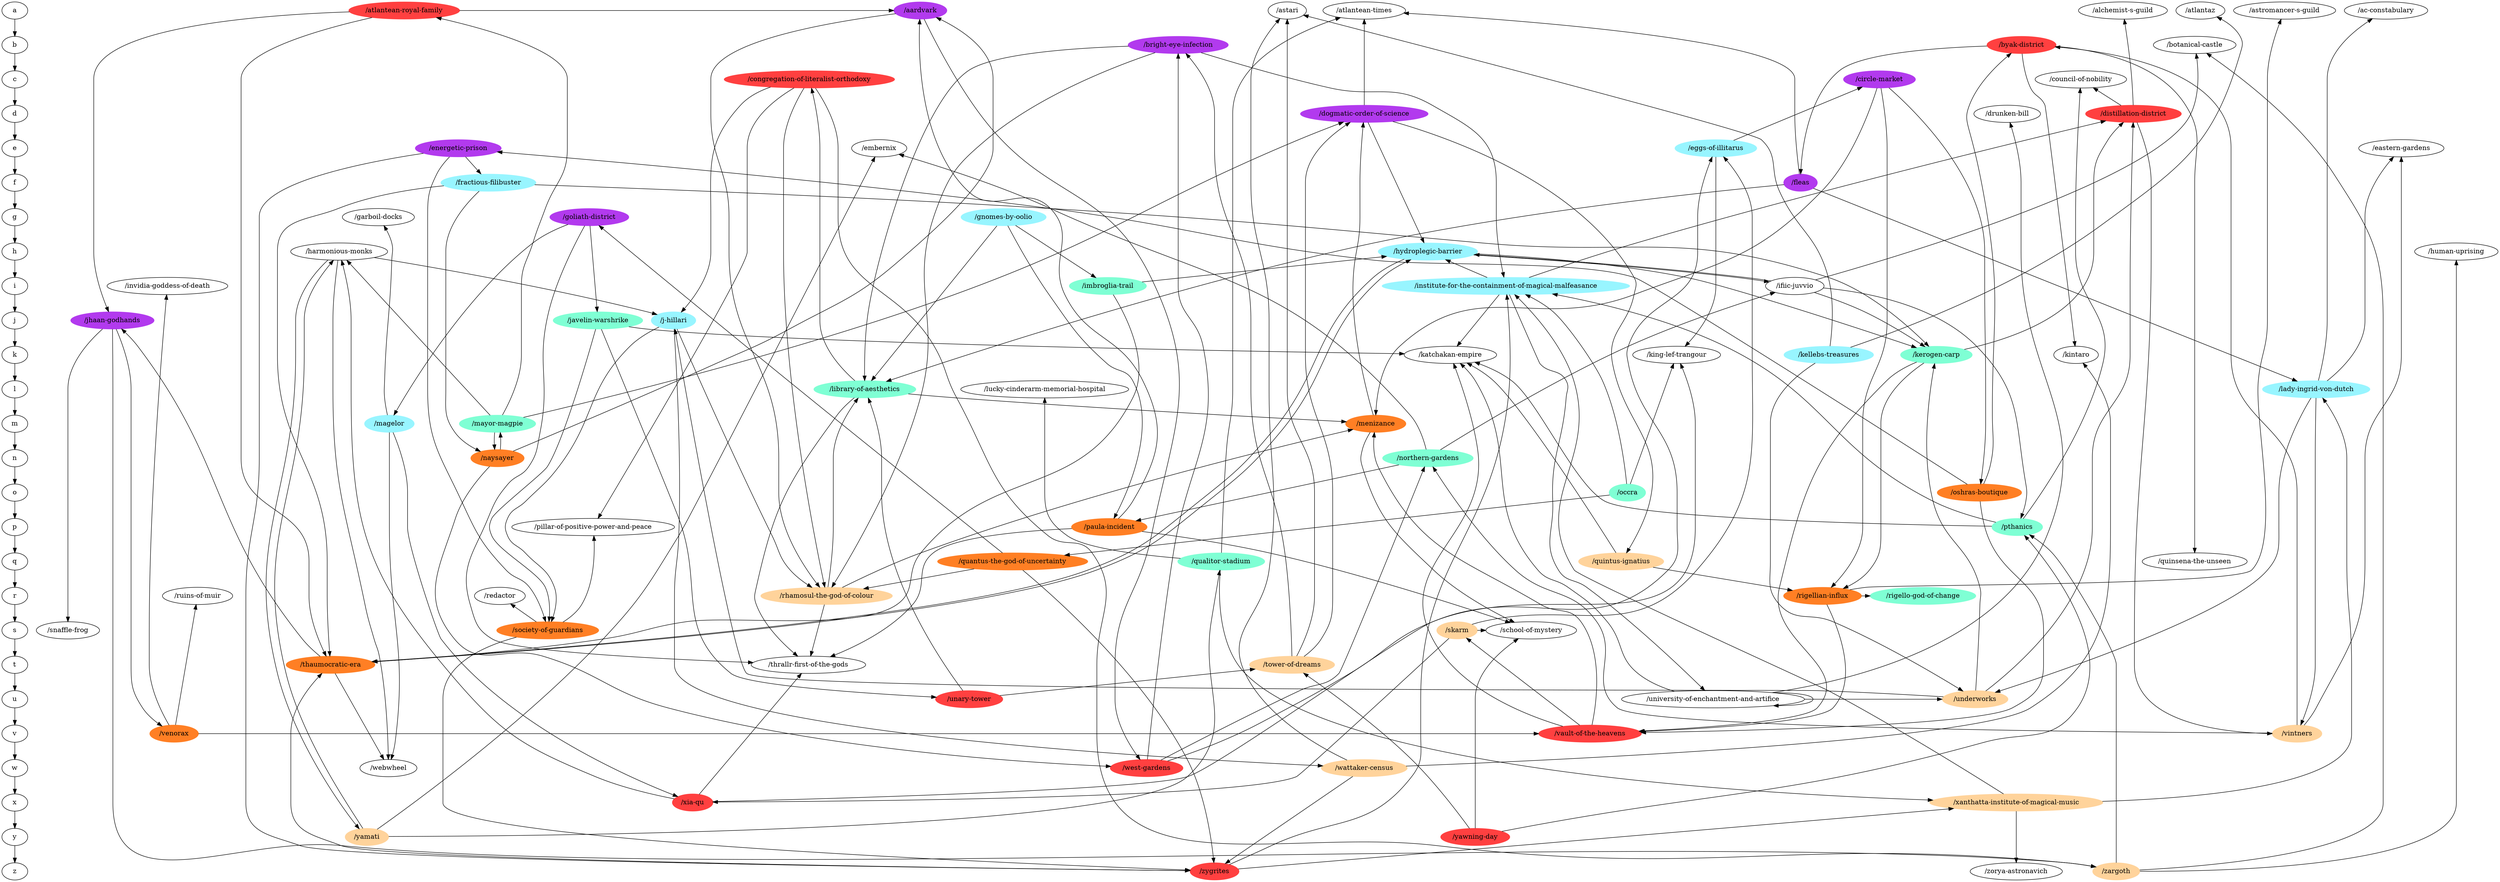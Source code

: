 digraph G {
a->b->c->d->e->f->g->h->i->j->k->l->m->n->o->p->q->r->s->t->u->v->w->x->y->z;
{ rank=same;
a;
"/atlantean-times";
"/atlantaz";
"/ac-constabulary";
"/astari";
"/astromancer-s-guild";
"/atlantean-royal-family" [color=brown1,style=filled];
"/alchemist-s-guild";
"/aardvark" [color=darkorchid2,style=filled];
}
{ rank=same;
b;
"/botanical-castle";
"/bright-eye-infection" [color=darkorchid2,style=filled];
"/byak-district" [color=brown1,style=filled];
}
{ rank=same;
c;
"/council-of-nobility";
"/congregation-of-literalist-orthodoxy" [color=brown1,style=filled];
"/circle-market" [color=darkorchid2,style=filled];
}
{ rank=same;
d;
"/distillation-district" [color=brown1,style=filled];
"/drunken-bill";
"/dogmatic-order-of-science" [color=darkorchid2,style=filled];
}
{ rank=same;
e;
"/energetic-prison" [color=darkorchid2,style=filled];
"/eggs-of-illitarus" [color=cadetblue1,style=filled];
"/eastern-gardens";
"/embernix";
}
{ rank=same;
f;
"/fleas" [color=darkorchid2,style=filled];
"/fractious-filibuster" [color=cadetblue1,style=filled];
}
{ rank=same;
g;
"/goliath-district" [color=darkorchid2,style=filled];
"/garboil-docks";
"/gnomes-by-oolio" [color=cadetblue1,style=filled];
}
{ rank=same;
h;
"/harmonious-monks";
"/human-uprising";
"/hydroplegic-barrier" [color=cadetblue1,style=filled];
}
{ rank=same;
i;
"/institute-for-the-containment-of-magical-malfeasance" [color=cadetblue1,style=filled];
"/imbroglia-trail" [color=aquamarine,style=filled];
"/ifiic-juvvio";
"/invidia-goddess-of-death";
}
{ rank=same;
j;
"/j-hillari" [color=cadetblue1,style=filled];
"/javelin-warshrike" [color=aquamarine,style=filled];
"/jhaan-godhands" [color=darkorchid2,style=filled];
}
{ rank=same;
k;
"/kerogen-carp" [color=aquamarine,style=filled];
"/kintaro";
"/king-lef-trangour";
"/kellebs-treasures" [color=cadetblue1,style=filled];
"/katchakan-empire";
}
{ rank=same;
l;
"/lady-ingrid-von-dutch" [color=cadetblue1,style=filled];
"/lucky-cinderarm-memorial-hospital";
"/library-of-aesthetics" [color=aquamarine,style=filled];
}
{ rank=same;
m;
"/mayor-magpie" [color=aquamarine,style=filled];
"/menizance" [color=chocolate1,style=filled];
"/magelor" [color=cadetblue1,style=filled];
}
{ rank=same;
n;
"/naysayer" [color=chocolate1,style=filled];
"/northern-gardens" [color=aquamarine,style=filled];
}
{ rank=same;
o;
"/occra" [color=aquamarine,style=filled];
"/oshras-boutique" [color=chocolate1,style=filled];
}
{ rank=same;
p;
"/paula-incident" [color=chocolate1,style=filled];
"/pillar-of-positive-power-and-peace";
"/pthanics" [color=aquamarine,style=filled];
}
{ rank=same;
q;
"/quinsena-the-unseen";
"/quantus-the-god-of-uncertainty" [color=chocolate1,style=filled];
"/quintus-ignatius" [color=burlywood1,style=filled];
"/qualitor-stadium" [color=aquamarine,style=filled];
}
{ rank=same;
r;
"/redactor";
"/rhamosul-the-god-of-colour" [color=burlywood1,style=filled];
"/rigello-god-of-change" [color=aquamarine,style=filled];
"/rigellian-influx" [color=chocolate1,style=filled];
"/ruins-of-muir";
}
{ rank=same;
s;
"/snaffle-frog";
"/skarm" [color=burlywood1,style=filled];
"/school-of-mystery";
"/society-of-guardians" [color=chocolate1,style=filled];
}
{ rank=same;
t;
"/thrallr-first-of-the-gods";
"/thaumocratic-era" [color=chocolate1,style=filled];
"/tower-of-dreams" [color=burlywood1,style=filled];
}
{ rank=same;
u;
"/underworks" [color=burlywood1,style=filled];
"/unary-tower" [color=brown1,style=filled];
"/university-of-enchantment-and-artifice";
}
{ rank=same;
v;
"/venorax" [color=chocolate1,style=filled];
"/vault-of-the-heavens" [color=brown1,style=filled];
"/vintners" [color=burlywood1,style=filled];
}
{ rank=same;
w;
"/wattaker-census" [color=burlywood1,style=filled];
"/west-gardens" [color=brown1,style=filled];
"/webwheel";
}
{ rank=same;
x;
"/xanthatta-institute-of-magical-music" [color=burlywood1,style=filled];
"/xia-qu" [color=brown1,style=filled];
}
{ rank=same;
y;
"/yamati" [color=burlywood1,style=filled];
"/yawning-day" [color=brown1,style=filled];
}
{ rank=same;
z;
"/zorya-astronavich";
"/zargoth" [color=burlywood1,style=filled];
"/zygrites" [color=brown1,style=filled];
}
"/occra" -> "/institute-for-the-containment-of-magical-malfeasance";
"/occra" -> "/king-lef-trangour";
"/occra" -> "/quantus-the-god-of-uncertainty";
"/underworks" -> "/j-hillari";
"/underworks" -> "/kerogen-carp";
"/underworks" -> "/distillation-district";
"/institute-for-the-containment-of-magical-malfeasance" -> "/distillation-district";
"/institute-for-the-containment-of-magical-malfeasance" -> "/hydroplegic-barrier";
"/institute-for-the-containment-of-magical-malfeasance" -> "/university-of-enchantment-and-artifice";
"/institute-for-the-containment-of-magical-malfeasance" -> "/katchakan-empire";
"/j-hillari" -> "/rhamosul-the-god-of-colour";
"/j-hillari" -> "/wattaker-census";
"/j-hillari" -> "/society-of-guardians";
"/harmonious-monks" -> "/j-hillari";
"/harmonious-monks" -> "/yamati";
"/harmonious-monks" -> "/webwheel";
"/unary-tower" -> "/tower-of-dreams";
"/unary-tower" -> "/library-of-aesthetics";
"/kerogen-carp" -> "/distillation-district";
"/kerogen-carp" -> "/vault-of-the-heavens";
"/kerogen-carp" -> "/rigellian-influx";
"/goliath-district" -> "/thrallr-first-of-the-gods";
"/goliath-district" -> "/javelin-warshrike";
"/goliath-district" -> "/magelor";
"/skarm" -> "/school-of-mystery";
"/skarm" -> "/eggs-of-illitarus";
"/skarm" -> "/xia-qu";
"/zargoth" -> "/botanical-castle";
"/zargoth" -> "/human-uprising";
"/zargoth" -> "/pthanics";
"/energetic-prison" -> "/society-of-guardians";
"/energetic-prison" -> "/zygrites";
"/energetic-prison" -> "/fractious-filibuster";
"/javelin-warshrike" -> "/unary-tower";
"/javelin-warshrike" -> "/society-of-guardians";
"/javelin-warshrike" -> "/katchakan-empire";
"/imbroglia-trail" -> "/thaumocratic-era";
"/imbroglia-trail" -> "/hydroplegic-barrier";
"/rhamosul-the-god-of-colour" -> "/thrallr-first-of-the-gods";
"/rhamosul-the-god-of-colour" -> "/library-of-aesthetics";
"/rhamosul-the-god-of-colour" -> "/menizance";
"/eggs-of-illitarus" -> "/king-lef-trangour";
"/eggs-of-illitarus" -> "/circle-market";
"/quantus-the-god-of-uncertainty" -> "/goliath-district";
"/quantus-the-god-of-uncertainty" -> "/rhamosul-the-god-of-colour";
"/quantus-the-god-of-uncertainty" -> "/zygrites";
"/venorax" -> "/vault-of-the-heavens";
"/venorax" -> "/ruins-of-muir";
"/venorax" -> "/invidia-goddess-of-death";
"/distillation-district" -> "/vintners";
"/distillation-district" -> "/council-of-nobility";
"/distillation-district" -> "/alchemist-s-guild";
"/wattaker-census" -> "/kintaro";
"/wattaker-census" -> "/astari";
"/wattaker-census" -> "/zygrites";
"/kellebs-treasures" -> "/underworks";
"/kellebs-treasures" -> "/atlantaz";
"/kellebs-treasures" -> "/astari";
"/paula-incident" -> "/thrallr-first-of-the-gods";
"/paula-incident" -> "/school-of-mystery";
"/paula-incident" -> "/aardvark";
"/naysayer" -> "/west-gardens";
"/naysayer" -> "/mayor-magpie";
"/naysayer" -> "/aardvark";
"/lady-ingrid-von-dutch" -> "/underworks";
"/lady-ingrid-von-dutch" -> "/vintners";
"/lady-ingrid-von-dutch" -> "/ac-constabulary";
"/lady-ingrid-von-dutch" -> "/eastern-gardens";
"/ifiic-juvvio" -> "/botanical-castle";
"/ifiic-juvvio" -> "/kerogen-carp";
"/ifiic-juvvio" -> "/pthanics";
"/ifiic-juvvio" -> "/hydroplegic-barrier";
"/northern-gardens" -> "/paula-incident";
"/northern-gardens" -> "/ifiic-juvvio";
"/northern-gardens" -> "/embernix";
"/quintus-ignatius" -> "/rigellian-influx";
"/quintus-ignatius" -> "/katchakan-empire";
"/bright-eye-infection" -> "/institute-for-the-containment-of-magical-malfeasance";
"/bright-eye-infection" -> "/rhamosul-the-god-of-colour";
"/bright-eye-infection" -> "/library-of-aesthetics";
"/society-of-guardians" -> "/redactor";
"/society-of-guardians" -> "/pillar-of-positive-power-and-peace";
"/society-of-guardians" -> "/zygrites";
"/byak-district" -> "/kintaro";
"/byak-district" -> "/quinsena-the-unseen";
"/byak-district" -> "/fleas";
"/xanthatta-institute-of-magical-music" -> "/institute-for-the-containment-of-magical-malfeasance";
"/xanthatta-institute-of-magical-music" -> "/zorya-astronavich";
"/xanthatta-institute-of-magical-music" -> "/lady-ingrid-von-dutch";
"/vault-of-the-heavens" -> "/skarm";
"/vault-of-the-heavens" -> "/menizance";
"/vault-of-the-heavens" -> "/katchakan-empire";
"/jhaan-godhands" -> "/snaffle-frog";
"/jhaan-godhands" -> "/zargoth";
"/jhaan-godhands" -> "/venorax";
"/west-gardens" -> "/king-lef-trangour";
"/west-gardens" -> "/northern-gardens";
"/west-gardens" -> "/bright-eye-infection";
"/vintners" -> "/northern-gardens";
"/vintners" -> "/byak-district";
"/vintners" -> "/eastern-gardens";
"/xia-qu" -> "/thrallr-first-of-the-gods";
"/xia-qu" -> "/harmonious-monks";
"/xia-qu" -> "/eggs-of-illitarus";
"/thaumocratic-era" -> "/jhaan-godhands";
"/thaumocratic-era" -> "/hydroplegic-barrier";
"/thaumocratic-era" -> "/webwheel";
"/mayor-magpie" -> "/harmonious-monks";
"/mayor-magpie" -> "/naysayer";
"/mayor-magpie" -> "/atlantean-royal-family";
"/mayor-magpie" -> "/dogmatic-order-of-science";
"/yamati" -> "/harmonious-monks";
"/yamati" -> "/embernix";
"/yamati" -> "/qualitor-stadium";
"/yawning-day" -> "/school-of-mystery";
"/yawning-day" -> "/tower-of-dreams";
"/yawning-day" -> "/pthanics";
"/tower-of-dreams" -> "/bright-eye-infection";
"/tower-of-dreams" -> "/astari";
"/tower-of-dreams" -> "/dogmatic-order-of-science";
"/zygrites" -> "/institute-for-the-containment-of-magical-malfeasance";
"/zygrites" -> "/xanthatta-institute-of-magical-music";
"/zygrites" -> "/thaumocratic-era";
"/atlantean-royal-family" -> "/jhaan-godhands";
"/atlantean-royal-family" -> "/thaumocratic-era";
"/atlantean-royal-family" -> "/aardvark";
"/oshras-boutique" -> "/energetic-prison";
"/oshras-boutique" -> "/byak-district";
"/oshras-boutique" -> "/vault-of-the-heavens";
"/fleas" -> "/atlantean-times";
"/fleas" -> "/lady-ingrid-von-dutch";
"/fleas" -> "/library-of-aesthetics";
"/pthanics" -> "/institute-for-the-containment-of-magical-malfeasance";
"/pthanics" -> "/council-of-nobility";
"/pthanics" -> "/katchakan-empire";
"/dogmatic-order-of-science" -> "/atlantean-times";
"/dogmatic-order-of-science" -> "/quintus-ignatius";
"/dogmatic-order-of-science" -> "/hydroplegic-barrier";
"/congregation-of-literalist-orthodoxy" -> "/j-hillari";
"/congregation-of-literalist-orthodoxy" -> "/zargoth";
"/congregation-of-literalist-orthodoxy" -> "/rhamosul-the-god-of-colour";
"/congregation-of-literalist-orthodoxy" -> "/pillar-of-positive-power-and-peace";
"/rigellian-influx" -> "/vault-of-the-heavens";
"/rigellian-influx" -> "/astromancer-s-guild";
"/rigellian-influx" -> "/rigello-god-of-change";
"/fractious-filibuster" -> "/kerogen-carp";
"/fractious-filibuster" -> "/naysayer";
"/fractious-filibuster" -> "/thaumocratic-era";
"/hydroplegic-barrier" -> "/kerogen-carp";
"/hydroplegic-barrier" -> "/ifiic-juvvio";
"/hydroplegic-barrier" -> "/thaumocratic-era";
"/gnomes-by-oolio" -> "/imbroglia-trail";
"/gnomes-by-oolio" -> "/paula-incident";
"/gnomes-by-oolio" -> "/library-of-aesthetics";
"/library-of-aesthetics" -> "/thrallr-first-of-the-gods";
"/library-of-aesthetics" -> "/congregation-of-literalist-orthodoxy";
"/library-of-aesthetics" -> "/menizance";
"/circle-market" -> "/oshras-boutique";
"/circle-market" -> "/rigellian-influx";
"/circle-market" -> "/menizance";
"/menizance" -> "/school-of-mystery";
"/menizance" -> "/dogmatic-order-of-science";
"/qualitor-stadium" -> "/atlantean-times";
"/qualitor-stadium" -> "/xanthatta-institute-of-magical-music";
"/qualitor-stadium" -> "/lucky-cinderarm-memorial-hospital";
"/magelor" -> "/xia-qu";
"/magelor" -> "/garboil-docks";
"/magelor" -> "/webwheel";
"/university-of-enchantment-and-artifice" -> "/underworks";
"/university-of-enchantment-and-artifice" -> "/drunken-bill";
"/university-of-enchantment-and-artifice" -> "/university-of-enchantment-and-artifice";
"/university-of-enchantment-and-artifice" -> "/katchakan-empire";
"/aardvark" -> "/rhamosul-the-god-of-colour";
"/aardvark" -> "/west-gardens";
}
